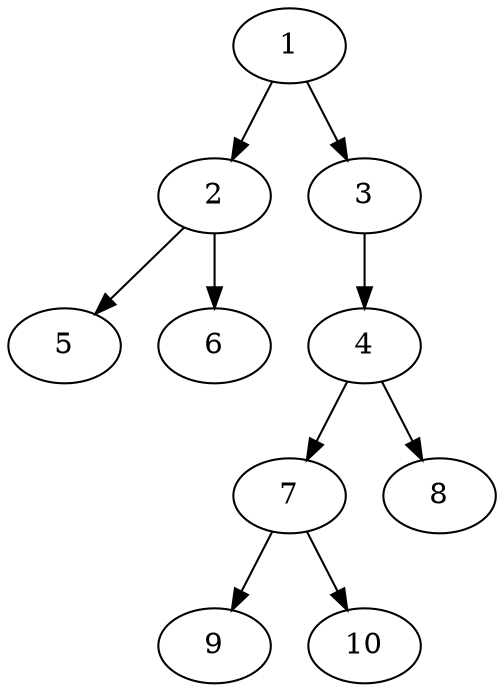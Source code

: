 // DAG automatically generated by daggen at Thu Oct  3 13:58:05 2019
// ./daggen --dot -n 10 --ccr 0.4 --fat 0.5 --regular 0.5 --density 0.5 --mindata 5242880 --maxdata 52428800 
digraph G {
  1 [size="115701760", alpha="0.03", expect_size="46280704"] 
  1 -> 2 [size ="46280704"]
  1 -> 3 [size ="46280704"]
  2 [size="32532480", alpha="0.11", expect_size="13012992"] 
  2 -> 5 [size ="13012992"]
  2 -> 6 [size ="13012992"]
  3 [size="21273600", alpha="0.16", expect_size="8509440"] 
  3 -> 4 [size ="8509440"]
  4 [size="67432960", alpha="0.00", expect_size="26973184"] 
  4 -> 7 [size ="26973184"]
  4 -> 8 [size ="26973184"]
  5 [size="56819200", alpha="0.13", expect_size="22727680"] 
  6 [size="84088320", alpha="0.09", expect_size="33635328"] 
  7 [size="116684800", alpha="0.08", expect_size="46673920"] 
  7 -> 9 [size ="46673920"]
  7 -> 10 [size ="46673920"]
  8 [size="75576320", alpha="0.17", expect_size="30230528"] 
  9 [size="16368640", alpha="0.18", expect_size="6547456"] 
  10 [size="56865280", alpha="0.08", expect_size="22746112"] 
}
